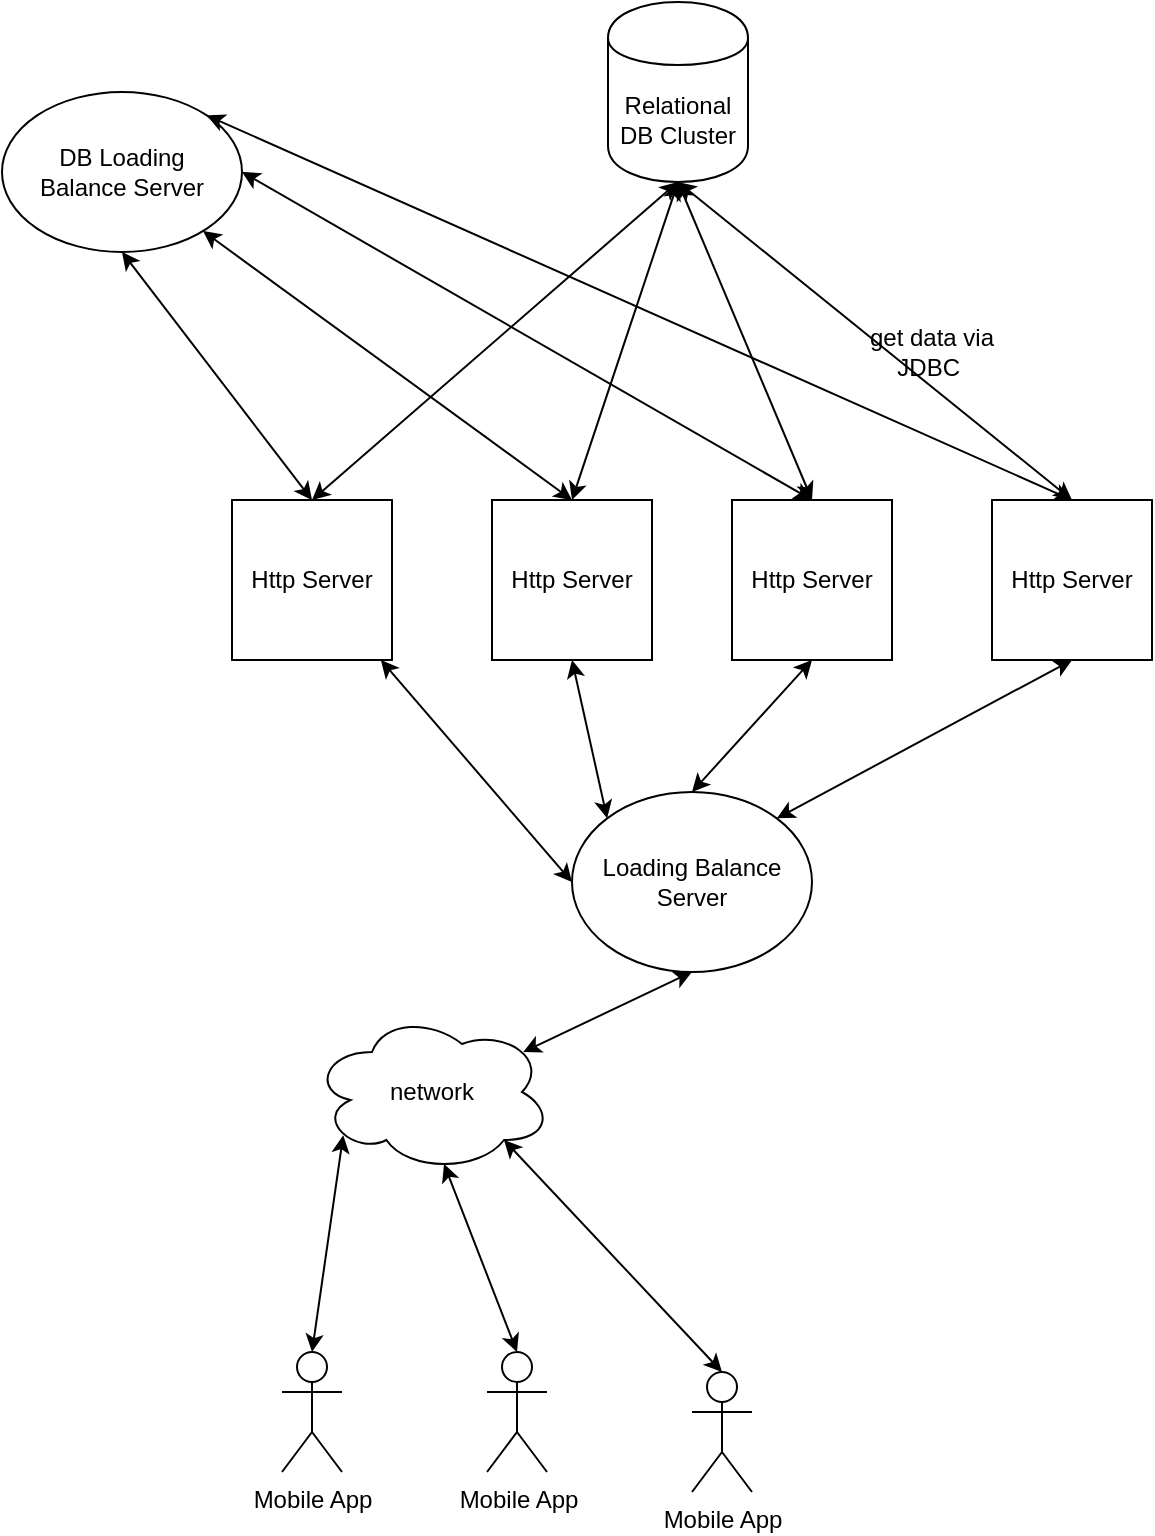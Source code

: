 <mxfile version="10.8.0" type="github"><diagram id="pljH9E4e5UMhbpcq5cLb" name="Page-1"><mxGraphModel dx="1398" dy="808" grid="1" gridSize="10" guides="1" tooltips="1" connect="1" arrows="1" fold="1" page="1" pageScale="1" pageWidth="827" pageHeight="1169" math="0" shadow="0"><root><mxCell id="0"/><mxCell id="1" parent="0"/><mxCell id="OLXGg6Raj-FyMCqUvxon-1" value="Http Server" style="whiteSpace=wrap;html=1;aspect=fixed;" vertex="1" parent="1"><mxGeometry x="285" y="304" width="80" height="80" as="geometry"/></mxCell><mxCell id="OLXGg6Raj-FyMCqUvxon-2" value="Http Server" style="whiteSpace=wrap;html=1;aspect=fixed;" vertex="1" parent="1"><mxGeometry x="155" y="304" width="80" height="80" as="geometry"/></mxCell><mxCell id="OLXGg6Raj-FyMCqUvxon-3" value="Http Server" style="whiteSpace=wrap;html=1;aspect=fixed;" vertex="1" parent="1"><mxGeometry x="405" y="304" width="80" height="80" as="geometry"/></mxCell><mxCell id="OLXGg6Raj-FyMCqUvxon-4" value="Http Server" style="whiteSpace=wrap;html=1;aspect=fixed;" vertex="1" parent="1"><mxGeometry x="535" y="304" width="80" height="80" as="geometry"/></mxCell><mxCell id="OLXGg6Raj-FyMCqUvxon-5" value="Loading Balance&lt;br&gt;Server&lt;br&gt;" style="ellipse;whiteSpace=wrap;html=1;" vertex="1" parent="1"><mxGeometry x="325" y="450" width="120" height="90" as="geometry"/></mxCell><mxCell id="OLXGg6Raj-FyMCqUvxon-6" value="network" style="ellipse;shape=cloud;whiteSpace=wrap;html=1;" vertex="1" parent="1"><mxGeometry x="195" y="560" width="120" height="80" as="geometry"/></mxCell><mxCell id="OLXGg6Raj-FyMCqUvxon-7" value="" style="endArrow=classic;startArrow=classic;html=1;entryX=0.5;entryY=1;entryDx=0;entryDy=0;exitX=0.88;exitY=0.25;exitDx=0;exitDy=0;exitPerimeter=0;" edge="1" parent="1" source="OLXGg6Raj-FyMCqUvxon-6" target="OLXGg6Raj-FyMCqUvxon-5"><mxGeometry width="50" height="50" relative="1" as="geometry"><mxPoint x="335" y="560" as="sourcePoint"/><mxPoint x="415" y="560" as="targetPoint"/></mxGeometry></mxCell><mxCell id="OLXGg6Raj-FyMCqUvxon-8" value="" style="endArrow=classic;startArrow=classic;html=1;exitX=0;exitY=0.5;exitDx=0;exitDy=0;" edge="1" parent="1" source="OLXGg6Raj-FyMCqUvxon-5" target="OLXGg6Raj-FyMCqUvxon-2"><mxGeometry width="50" height="50" relative="1" as="geometry"><mxPoint x="195" y="470" as="sourcePoint"/><mxPoint x="245" y="420" as="targetPoint"/></mxGeometry></mxCell><mxCell id="OLXGg6Raj-FyMCqUvxon-9" value="" style="endArrow=classic;startArrow=classic;html=1;entryX=0.5;entryY=1;entryDx=0;entryDy=0;exitX=0;exitY=0;exitDx=0;exitDy=0;" edge="1" parent="1" source="OLXGg6Raj-FyMCqUvxon-5" target="OLXGg6Raj-FyMCqUvxon-1"><mxGeometry width="50" height="50" relative="1" as="geometry"><mxPoint x="205" y="510" as="sourcePoint"/><mxPoint x="255" y="460" as="targetPoint"/></mxGeometry></mxCell><mxCell id="OLXGg6Raj-FyMCqUvxon-10" value="" style="endArrow=classic;startArrow=classic;html=1;entryX=0.5;entryY=1;entryDx=0;entryDy=0;exitX=0.5;exitY=0;exitDx=0;exitDy=0;" edge="1" parent="1" source="OLXGg6Raj-FyMCqUvxon-5" target="OLXGg6Raj-FyMCqUvxon-3"><mxGeometry width="50" height="50" relative="1" as="geometry"><mxPoint x="215" y="520" as="sourcePoint"/><mxPoint x="265" y="470" as="targetPoint"/></mxGeometry></mxCell><mxCell id="OLXGg6Raj-FyMCqUvxon-11" value="" style="endArrow=classic;startArrow=classic;html=1;entryX=0.5;entryY=1;entryDx=0;entryDy=0;exitX=1;exitY=0;exitDx=0;exitDy=0;" edge="1" parent="1" source="OLXGg6Raj-FyMCqUvxon-5" target="OLXGg6Raj-FyMCqUvxon-4"><mxGeometry width="50" height="50" relative="1" as="geometry"><mxPoint x="225" y="530" as="sourcePoint"/><mxPoint x="275" y="480" as="targetPoint"/></mxGeometry></mxCell><mxCell id="OLXGg6Raj-FyMCqUvxon-12" value="Relational&lt;br&gt;DB Cluster&lt;br&gt;" style="shape=cylinder;whiteSpace=wrap;html=1;boundedLbl=1;backgroundOutline=1;" vertex="1" parent="1"><mxGeometry x="343" y="55" width="70" height="90" as="geometry"/></mxCell><mxCell id="OLXGg6Raj-FyMCqUvxon-13" value="" style="endArrow=classic;startArrow=classic;html=1;exitX=0.5;exitY=0;exitDx=0;exitDy=0;entryX=0.5;entryY=1;entryDx=0;entryDy=0;" edge="1" parent="1" source="OLXGg6Raj-FyMCqUvxon-2" target="OLXGg6Raj-FyMCqUvxon-12"><mxGeometry width="50" height="50" relative="1" as="geometry"><mxPoint x="205" y="270" as="sourcePoint"/><mxPoint x="255" y="220" as="targetPoint"/></mxGeometry></mxCell><mxCell id="OLXGg6Raj-FyMCqUvxon-14" value="" style="endArrow=classic;startArrow=classic;html=1;exitX=0.5;exitY=0;exitDx=0;exitDy=0;entryX=0.5;entryY=1;entryDx=0;entryDy=0;" edge="1" parent="1" source="OLXGg6Raj-FyMCqUvxon-1" target="OLXGg6Raj-FyMCqUvxon-12"><mxGeometry width="50" height="50" relative="1" as="geometry"><mxPoint x="418" y="277" as="sourcePoint"/><mxPoint x="468" y="227" as="targetPoint"/></mxGeometry></mxCell><mxCell id="OLXGg6Raj-FyMCqUvxon-15" value="" style="endArrow=classic;startArrow=classic;html=1;exitX=0.5;exitY=0;exitDx=0;exitDy=0;entryX=0.5;entryY=1;entryDx=0;entryDy=0;" edge="1" parent="1" source="OLXGg6Raj-FyMCqUvxon-3" target="OLXGg6Raj-FyMCqUvxon-12"><mxGeometry width="50" height="50" relative="1" as="geometry"><mxPoint x="418" y="277" as="sourcePoint"/><mxPoint x="468" y="227" as="targetPoint"/></mxGeometry></mxCell><mxCell id="OLXGg6Raj-FyMCqUvxon-16" value="" style="endArrow=classic;startArrow=classic;html=1;exitX=0.5;exitY=0;exitDx=0;exitDy=0;entryX=0.5;entryY=1;entryDx=0;entryDy=0;" edge="1" parent="1" source="OLXGg6Raj-FyMCqUvxon-4" target="OLXGg6Raj-FyMCqUvxon-12"><mxGeometry width="50" height="50" relative="1" as="geometry"><mxPoint x="550" y="290" as="sourcePoint"/><mxPoint x="600" y="240" as="targetPoint"/></mxGeometry></mxCell><mxCell id="OLXGg6Raj-FyMCqUvxon-17" value="get data via JDBC&amp;nbsp;" style="text;html=1;strokeColor=none;fillColor=none;align=center;verticalAlign=middle;whiteSpace=wrap;rounded=0;" vertex="1" parent="1"><mxGeometry x="465" y="200" width="80" height="60" as="geometry"/></mxCell><mxCell id="OLXGg6Raj-FyMCqUvxon-18" value="Mobile App" style="shape=umlActor;verticalLabelPosition=bottom;labelBackgroundColor=#ffffff;verticalAlign=top;html=1;outlineConnect=0;" vertex="1" parent="1"><mxGeometry x="180" y="730" width="30" height="60" as="geometry"/></mxCell><mxCell id="OLXGg6Raj-FyMCqUvxon-19" value="Mobile App" style="shape=umlActor;verticalLabelPosition=bottom;labelBackgroundColor=#ffffff;verticalAlign=top;html=1;outlineConnect=0;" vertex="1" parent="1"><mxGeometry x="282.5" y="730" width="30" height="60" as="geometry"/></mxCell><mxCell id="OLXGg6Raj-FyMCqUvxon-20" value="Mobile App" style="shape=umlActor;verticalLabelPosition=bottom;labelBackgroundColor=#ffffff;verticalAlign=top;html=1;outlineConnect=0;" vertex="1" parent="1"><mxGeometry x="385" y="740" width="30" height="60" as="geometry"/></mxCell><mxCell id="OLXGg6Raj-FyMCqUvxon-21" value="" style="endArrow=classic;startArrow=classic;html=1;exitX=0.5;exitY=0;exitDx=0;exitDy=0;exitPerimeter=0;entryX=0.13;entryY=0.77;entryDx=0;entryDy=0;entryPerimeter=0;" edge="1" parent="1" source="OLXGg6Raj-FyMCqUvxon-18" target="OLXGg6Raj-FyMCqUvxon-6"><mxGeometry width="50" height="50" relative="1" as="geometry"><mxPoint x="215" y="700" as="sourcePoint"/><mxPoint x="265" y="650" as="targetPoint"/></mxGeometry></mxCell><mxCell id="OLXGg6Raj-FyMCqUvxon-22" value="" style="endArrow=classic;startArrow=classic;html=1;exitX=0.5;exitY=0;exitDx=0;exitDy=0;exitPerimeter=0;entryX=0.55;entryY=0.95;entryDx=0;entryDy=0;entryPerimeter=0;" edge="1" parent="1" source="OLXGg6Raj-FyMCqUvxon-19" target="OLXGg6Raj-FyMCqUvxon-6"><mxGeometry width="50" height="50" relative="1" as="geometry"><mxPoint x="225" y="710" as="sourcePoint"/><mxPoint x="275" y="660" as="targetPoint"/></mxGeometry></mxCell><mxCell id="OLXGg6Raj-FyMCqUvxon-23" value="" style="endArrow=classic;startArrow=classic;html=1;exitX=0.5;exitY=0;exitDx=0;exitDy=0;exitPerimeter=0;entryX=0.8;entryY=0.8;entryDx=0;entryDy=0;entryPerimeter=0;" edge="1" parent="1" source="OLXGg6Raj-FyMCqUvxon-20" target="OLXGg6Raj-FyMCqUvxon-6"><mxGeometry width="50" height="50" relative="1" as="geometry"><mxPoint x="235" y="720" as="sourcePoint"/><mxPoint x="285" y="670" as="targetPoint"/></mxGeometry></mxCell><mxCell id="OLXGg6Raj-FyMCqUvxon-24" value="DB Loading&lt;br&gt;Balance Server&lt;br&gt;" style="ellipse;whiteSpace=wrap;html=1;" vertex="1" parent="1"><mxGeometry x="40" y="100" width="120" height="80" as="geometry"/></mxCell><mxCell id="OLXGg6Raj-FyMCqUvxon-25" value="" style="endArrow=classic;startArrow=classic;html=1;entryX=0.5;entryY=1;entryDx=0;entryDy=0;exitX=0.5;exitY=0;exitDx=0;exitDy=0;" edge="1" parent="1" source="OLXGg6Raj-FyMCqUvxon-2" target="OLXGg6Raj-FyMCqUvxon-24"><mxGeometry width="50" height="50" relative="1" as="geometry"><mxPoint x="100" y="280" as="sourcePoint"/><mxPoint x="150" y="230" as="targetPoint"/></mxGeometry></mxCell><mxCell id="OLXGg6Raj-FyMCqUvxon-26" value="" style="endArrow=classic;startArrow=classic;html=1;exitX=0.5;exitY=0;exitDx=0;exitDy=0;" edge="1" parent="1" source="OLXGg6Raj-FyMCqUvxon-1" target="OLXGg6Raj-FyMCqUvxon-24"><mxGeometry width="50" height="50" relative="1" as="geometry"><mxPoint x="287.5" y="284" as="sourcePoint"/><mxPoint x="222.5" y="190" as="targetPoint"/></mxGeometry></mxCell><mxCell id="OLXGg6Raj-FyMCqUvxon-27" value="" style="endArrow=classic;startArrow=classic;html=1;entryX=1;entryY=0.5;entryDx=0;entryDy=0;exitX=0.5;exitY=0;exitDx=0;exitDy=0;" edge="1" parent="1" source="OLXGg6Raj-FyMCqUvxon-3" target="OLXGg6Raj-FyMCqUvxon-24"><mxGeometry width="50" height="50" relative="1" as="geometry"><mxPoint x="297.5" y="294" as="sourcePoint"/><mxPoint x="232.5" y="200" as="targetPoint"/></mxGeometry></mxCell><mxCell id="OLXGg6Raj-FyMCqUvxon-28" value="" style="endArrow=classic;startArrow=classic;html=1;entryX=1;entryY=0;entryDx=0;entryDy=0;exitX=0.5;exitY=0;exitDx=0;exitDy=0;" edge="1" parent="1" source="OLXGg6Raj-FyMCqUvxon-4" target="OLXGg6Raj-FyMCqUvxon-24"><mxGeometry width="50" height="50" relative="1" as="geometry"><mxPoint x="615" y="274" as="sourcePoint"/><mxPoint x="550" y="180" as="targetPoint"/></mxGeometry></mxCell></root></mxGraphModel></diagram></mxfile>